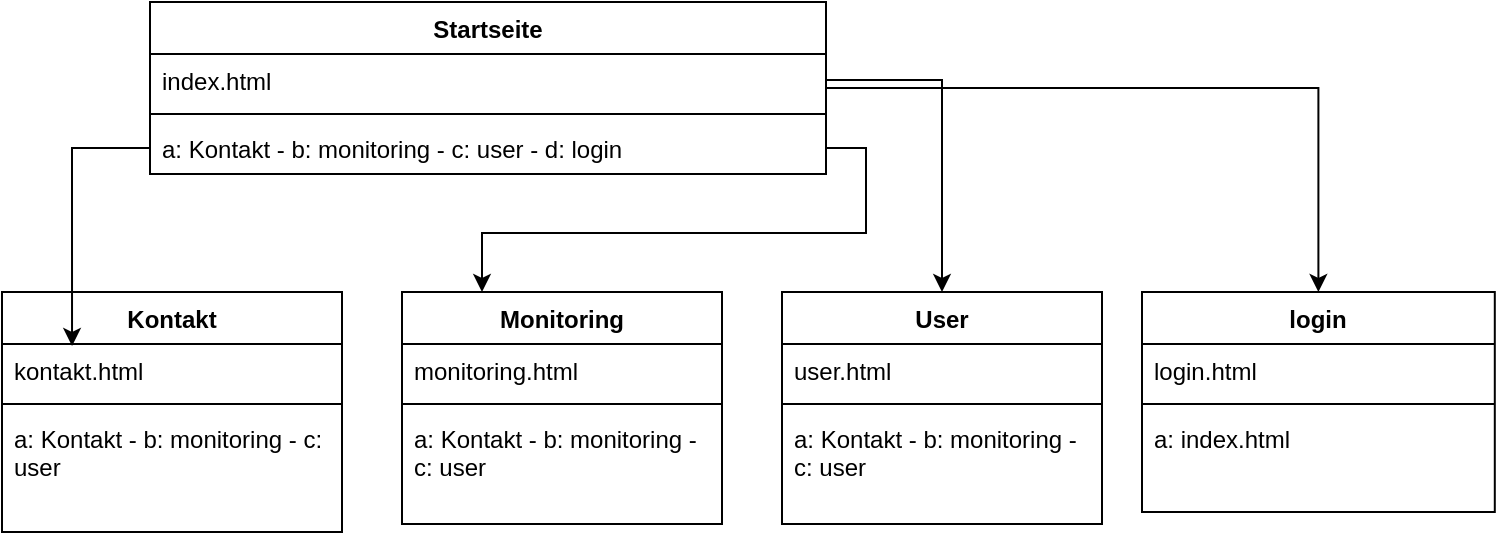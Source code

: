 <mxfile version="23.1.5" type="device">
  <diagram name="Seite-1" id="efZ80rW7abfB8ADe_jy0">
    <mxGraphModel dx="1434" dy="844" grid="1" gridSize="10" guides="1" tooltips="1" connect="1" arrows="1" fold="1" page="1" pageScale="1" pageWidth="1169" pageHeight="826" math="0" shadow="0">
      <root>
        <mxCell id="0" />
        <mxCell id="1" parent="0" />
        <mxCell id="vPDAn_us54iOlsnLS38l-3" style="edgeStyle=orthogonalEdgeStyle;rounded=0;orthogonalLoop=1;jettySize=auto;html=1;entryX=0.5;entryY=0;entryDx=0;entryDy=0;" edge="1" parent="1" source="LCnsLXlCFaPJN9-9qh6c-6" target="LCnsLXlCFaPJN9-9qh6c-31">
          <mxGeometry relative="1" as="geometry" />
        </mxCell>
        <mxCell id="LCnsLXlCFaPJN9-9qh6c-6" value="Startseite" style="swimlane;fontStyle=1;align=center;verticalAlign=top;childLayout=stackLayout;horizontal=1;startSize=26;horizontalStack=0;resizeParent=1;resizeParentMax=0;resizeLast=0;collapsible=1;marginBottom=0;whiteSpace=wrap;html=1;" parent="1" vertex="1">
          <mxGeometry x="564" y="350" width="338" height="86" as="geometry" />
        </mxCell>
        <mxCell id="LCnsLXlCFaPJN9-9qh6c-7" value="index.html" style="text;strokeColor=none;fillColor=none;align=left;verticalAlign=top;spacingLeft=4;spacingRight=4;overflow=hidden;rotatable=0;points=[[0,0.5],[1,0.5]];portConstraint=eastwest;whiteSpace=wrap;html=1;" parent="LCnsLXlCFaPJN9-9qh6c-6" vertex="1">
          <mxGeometry y="26" width="338" height="26" as="geometry" />
        </mxCell>
        <mxCell id="LCnsLXlCFaPJN9-9qh6c-8" value="" style="line;strokeWidth=1;fillColor=none;align=left;verticalAlign=middle;spacingTop=-1;spacingLeft=3;spacingRight=3;rotatable=0;labelPosition=right;points=[];portConstraint=eastwest;strokeColor=inherit;" parent="LCnsLXlCFaPJN9-9qh6c-6" vertex="1">
          <mxGeometry y="52" width="338" height="8" as="geometry" />
        </mxCell>
        <mxCell id="LCnsLXlCFaPJN9-9qh6c-9" value="a: Kontakt - b: monitoring - c: user - d: login&lt;div&gt;&amp;nbsp;&lt;/div&gt;" style="text;strokeColor=none;fillColor=none;align=left;verticalAlign=top;spacingLeft=4;spacingRight=4;overflow=hidden;rotatable=0;points=[[0,0.5],[1,0.5]];portConstraint=eastwest;whiteSpace=wrap;html=1;" parent="LCnsLXlCFaPJN9-9qh6c-6" vertex="1">
          <mxGeometry y="60" width="338" height="26" as="geometry" />
        </mxCell>
        <mxCell id="LCnsLXlCFaPJN9-9qh6c-10" value="Kontakt" style="swimlane;fontStyle=1;align=center;verticalAlign=top;childLayout=stackLayout;horizontal=1;startSize=26;horizontalStack=0;resizeParent=1;resizeParentMax=0;resizeLast=0;collapsible=1;marginBottom=0;whiteSpace=wrap;html=1;" parent="1" vertex="1">
          <mxGeometry x="490" y="495" width="170" height="120" as="geometry" />
        </mxCell>
        <mxCell id="LCnsLXlCFaPJN9-9qh6c-11" value="kontakt.html" style="text;strokeColor=none;fillColor=none;align=left;verticalAlign=top;spacingLeft=4;spacingRight=4;overflow=hidden;rotatable=0;points=[[0,0.5],[1,0.5]];portConstraint=eastwest;whiteSpace=wrap;html=1;" parent="LCnsLXlCFaPJN9-9qh6c-10" vertex="1">
          <mxGeometry y="26" width="170" height="26" as="geometry" />
        </mxCell>
        <mxCell id="LCnsLXlCFaPJN9-9qh6c-12" value="" style="line;strokeWidth=1;fillColor=none;align=left;verticalAlign=middle;spacingTop=-1;spacingLeft=3;spacingRight=3;rotatable=0;labelPosition=right;points=[];portConstraint=eastwest;strokeColor=inherit;" parent="LCnsLXlCFaPJN9-9qh6c-10" vertex="1">
          <mxGeometry y="52" width="170" height="8" as="geometry" />
        </mxCell>
        <mxCell id="LCnsLXlCFaPJN9-9qh6c-13" value="&lt;div&gt;a: Kontakt - b: monitoring - c: user&amp;nbsp;&lt;br&gt;&lt;/div&gt;&lt;div&gt;&lt;br&gt;&lt;/div&gt;&lt;div&gt;&lt;br&gt;&lt;/div&gt;" style="text;strokeColor=none;fillColor=none;align=left;verticalAlign=top;spacingLeft=4;spacingRight=4;overflow=hidden;rotatable=0;points=[[0,0.5],[1,0.5]];portConstraint=eastwest;whiteSpace=wrap;html=1;" parent="LCnsLXlCFaPJN9-9qh6c-10" vertex="1">
          <mxGeometry y="60" width="170" height="60" as="geometry" />
        </mxCell>
        <mxCell id="LCnsLXlCFaPJN9-9qh6c-14" value="Monitoring" style="swimlane;fontStyle=1;align=center;verticalAlign=top;childLayout=stackLayout;horizontal=1;startSize=26;horizontalStack=0;resizeParent=1;resizeParentMax=0;resizeLast=0;collapsible=1;marginBottom=0;whiteSpace=wrap;html=1;" parent="1" vertex="1">
          <mxGeometry x="690" y="495" width="160" height="116" as="geometry" />
        </mxCell>
        <mxCell id="LCnsLXlCFaPJN9-9qh6c-15" value="monitoring.html" style="text;strokeColor=none;fillColor=none;align=left;verticalAlign=top;spacingLeft=4;spacingRight=4;overflow=hidden;rotatable=0;points=[[0,0.5],[1,0.5]];portConstraint=eastwest;whiteSpace=wrap;html=1;" parent="LCnsLXlCFaPJN9-9qh6c-14" vertex="1">
          <mxGeometry y="26" width="160" height="26" as="geometry" />
        </mxCell>
        <mxCell id="LCnsLXlCFaPJN9-9qh6c-16" value="" style="line;strokeWidth=1;fillColor=none;align=left;verticalAlign=middle;spacingTop=-1;spacingLeft=3;spacingRight=3;rotatable=0;labelPosition=right;points=[];portConstraint=eastwest;strokeColor=inherit;" parent="LCnsLXlCFaPJN9-9qh6c-14" vertex="1">
          <mxGeometry y="52" width="160" height="8" as="geometry" />
        </mxCell>
        <mxCell id="LCnsLXlCFaPJN9-9qh6c-17" value="&lt;div&gt;a: Kontakt - b: monitoring - c: user&amp;nbsp;&lt;br&gt;&lt;/div&gt;&lt;div&gt;&lt;br&gt;&lt;/div&gt;&lt;div&gt;&lt;br&gt;&lt;/div&gt;" style="text;strokeColor=none;fillColor=none;align=left;verticalAlign=top;spacingLeft=4;spacingRight=4;overflow=hidden;rotatable=0;points=[[0,0.5],[1,0.5]];portConstraint=eastwest;whiteSpace=wrap;html=1;" parent="LCnsLXlCFaPJN9-9qh6c-14" vertex="1">
          <mxGeometry y="60" width="160" height="56" as="geometry" />
        </mxCell>
        <mxCell id="LCnsLXlCFaPJN9-9qh6c-22" value="User" style="swimlane;fontStyle=1;align=center;verticalAlign=top;childLayout=stackLayout;horizontal=1;startSize=26;horizontalStack=0;resizeParent=1;resizeParentMax=0;resizeLast=0;collapsible=1;marginBottom=0;whiteSpace=wrap;html=1;" parent="1" vertex="1">
          <mxGeometry x="880" y="495" width="160" height="116" as="geometry" />
        </mxCell>
        <mxCell id="LCnsLXlCFaPJN9-9qh6c-23" value="user.html" style="text;strokeColor=none;fillColor=none;align=left;verticalAlign=top;spacingLeft=4;spacingRight=4;overflow=hidden;rotatable=0;points=[[0,0.5],[1,0.5]];portConstraint=eastwest;whiteSpace=wrap;html=1;" parent="LCnsLXlCFaPJN9-9qh6c-22" vertex="1">
          <mxGeometry y="26" width="160" height="26" as="geometry" />
        </mxCell>
        <mxCell id="LCnsLXlCFaPJN9-9qh6c-24" value="" style="line;strokeWidth=1;fillColor=none;align=left;verticalAlign=middle;spacingTop=-1;spacingLeft=3;spacingRight=3;rotatable=0;labelPosition=right;points=[];portConstraint=eastwest;strokeColor=inherit;" parent="LCnsLXlCFaPJN9-9qh6c-22" vertex="1">
          <mxGeometry y="52" width="160" height="8" as="geometry" />
        </mxCell>
        <mxCell id="LCnsLXlCFaPJN9-9qh6c-25" value="&lt;div&gt;a: Kontakt - b: monitoring - c: user&amp;nbsp;&lt;br&gt;&lt;/div&gt;&lt;div&gt;&lt;br&gt;&lt;/div&gt;" style="text;strokeColor=none;fillColor=none;align=left;verticalAlign=top;spacingLeft=4;spacingRight=4;overflow=hidden;rotatable=0;points=[[0,0.5],[1,0.5]];portConstraint=eastwest;whiteSpace=wrap;html=1;" parent="LCnsLXlCFaPJN9-9qh6c-22" vertex="1">
          <mxGeometry y="60" width="160" height="56" as="geometry" />
        </mxCell>
        <mxCell id="LCnsLXlCFaPJN9-9qh6c-28" style="edgeStyle=orthogonalEdgeStyle;rounded=0;orthogonalLoop=1;jettySize=auto;html=1;entryX=0.206;entryY=0.038;entryDx=0;entryDy=0;entryPerimeter=0;" parent="1" source="LCnsLXlCFaPJN9-9qh6c-9" target="LCnsLXlCFaPJN9-9qh6c-11" edge="1">
          <mxGeometry relative="1" as="geometry" />
        </mxCell>
        <mxCell id="LCnsLXlCFaPJN9-9qh6c-31" value="login" style="swimlane;fontStyle=1;align=center;verticalAlign=top;childLayout=stackLayout;horizontal=1;startSize=26;horizontalStack=0;resizeParent=1;resizeParentMax=0;resizeLast=0;collapsible=1;marginBottom=0;whiteSpace=wrap;html=1;aspect=fixed;" parent="1" vertex="1">
          <mxGeometry x="1060" y="495" width="176.4" height="110" as="geometry" />
        </mxCell>
        <mxCell id="LCnsLXlCFaPJN9-9qh6c-32" value="login.html" style="text;strokeColor=none;fillColor=none;align=left;verticalAlign=top;spacingLeft=4;spacingRight=4;overflow=hidden;rotatable=0;points=[[0,0.5],[1,0.5]];portConstraint=eastwest;whiteSpace=wrap;html=1;" parent="LCnsLXlCFaPJN9-9qh6c-31" vertex="1">
          <mxGeometry y="26" width="176.4" height="26" as="geometry" />
        </mxCell>
        <mxCell id="LCnsLXlCFaPJN9-9qh6c-33" value="" style="line;strokeWidth=1;fillColor=none;align=left;verticalAlign=middle;spacingTop=-1;spacingLeft=3;spacingRight=3;rotatable=0;labelPosition=right;points=[];portConstraint=eastwest;strokeColor=inherit;" parent="LCnsLXlCFaPJN9-9qh6c-31" vertex="1">
          <mxGeometry y="52" width="176.4" height="8" as="geometry" />
        </mxCell>
        <mxCell id="LCnsLXlCFaPJN9-9qh6c-34" value="&lt;div&gt;a: index.html&lt;br&gt;&lt;/div&gt;&lt;div&gt;&lt;br&gt;&lt;/div&gt;" style="text;strokeColor=none;fillColor=none;align=left;verticalAlign=top;spacingLeft=4;spacingRight=4;overflow=hidden;rotatable=0;points=[[0,0.5],[1,0.5]];portConstraint=eastwest;whiteSpace=wrap;html=1;" parent="LCnsLXlCFaPJN9-9qh6c-31" vertex="1">
          <mxGeometry y="60" width="176.4" height="50" as="geometry" />
        </mxCell>
        <mxCell id="vPDAn_us54iOlsnLS38l-1" style="edgeStyle=orthogonalEdgeStyle;rounded=0;orthogonalLoop=1;jettySize=auto;html=1;entryX=0.25;entryY=0;entryDx=0;entryDy=0;" edge="1" parent="1" source="LCnsLXlCFaPJN9-9qh6c-9" target="LCnsLXlCFaPJN9-9qh6c-14">
          <mxGeometry relative="1" as="geometry" />
        </mxCell>
        <mxCell id="vPDAn_us54iOlsnLS38l-2" style="edgeStyle=orthogonalEdgeStyle;rounded=0;orthogonalLoop=1;jettySize=auto;html=1;entryX=0.5;entryY=0;entryDx=0;entryDy=0;" edge="1" parent="1" source="LCnsLXlCFaPJN9-9qh6c-7" target="LCnsLXlCFaPJN9-9qh6c-22">
          <mxGeometry relative="1" as="geometry" />
        </mxCell>
      </root>
    </mxGraphModel>
  </diagram>
</mxfile>
